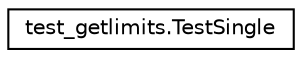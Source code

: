 digraph "Graphical Class Hierarchy"
{
 // LATEX_PDF_SIZE
  edge [fontname="Helvetica",fontsize="10",labelfontname="Helvetica",labelfontsize="10"];
  node [fontname="Helvetica",fontsize="10",shape=record];
  rankdir="LR";
  Node0 [label="test_getlimits.TestSingle",height=0.2,width=0.4,color="black", fillcolor="white", style="filled",URL="$classtest__getlimits_1_1TestSingle.html",tooltip=" "];
}
